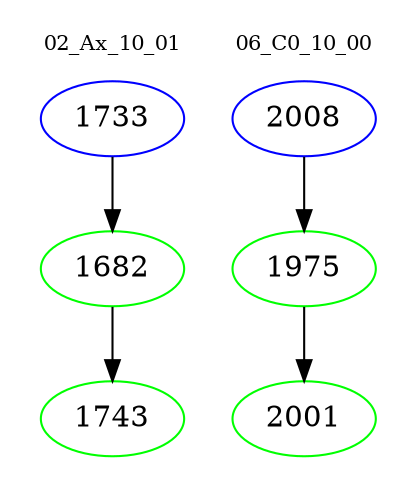 digraph{
subgraph cluster_0 {
color = white
label = "02_Ax_10_01";
fontsize=10;
T0_1733 [label="1733", color="blue"]
T0_1733 -> T0_1682 [color="black"]
T0_1682 [label="1682", color="green"]
T0_1682 -> T0_1743 [color="black"]
T0_1743 [label="1743", color="green"]
}
subgraph cluster_1 {
color = white
label = "06_C0_10_00";
fontsize=10;
T1_2008 [label="2008", color="blue"]
T1_2008 -> T1_1975 [color="black"]
T1_1975 [label="1975", color="green"]
T1_1975 -> T1_2001 [color="black"]
T1_2001 [label="2001", color="green"]
}
}
